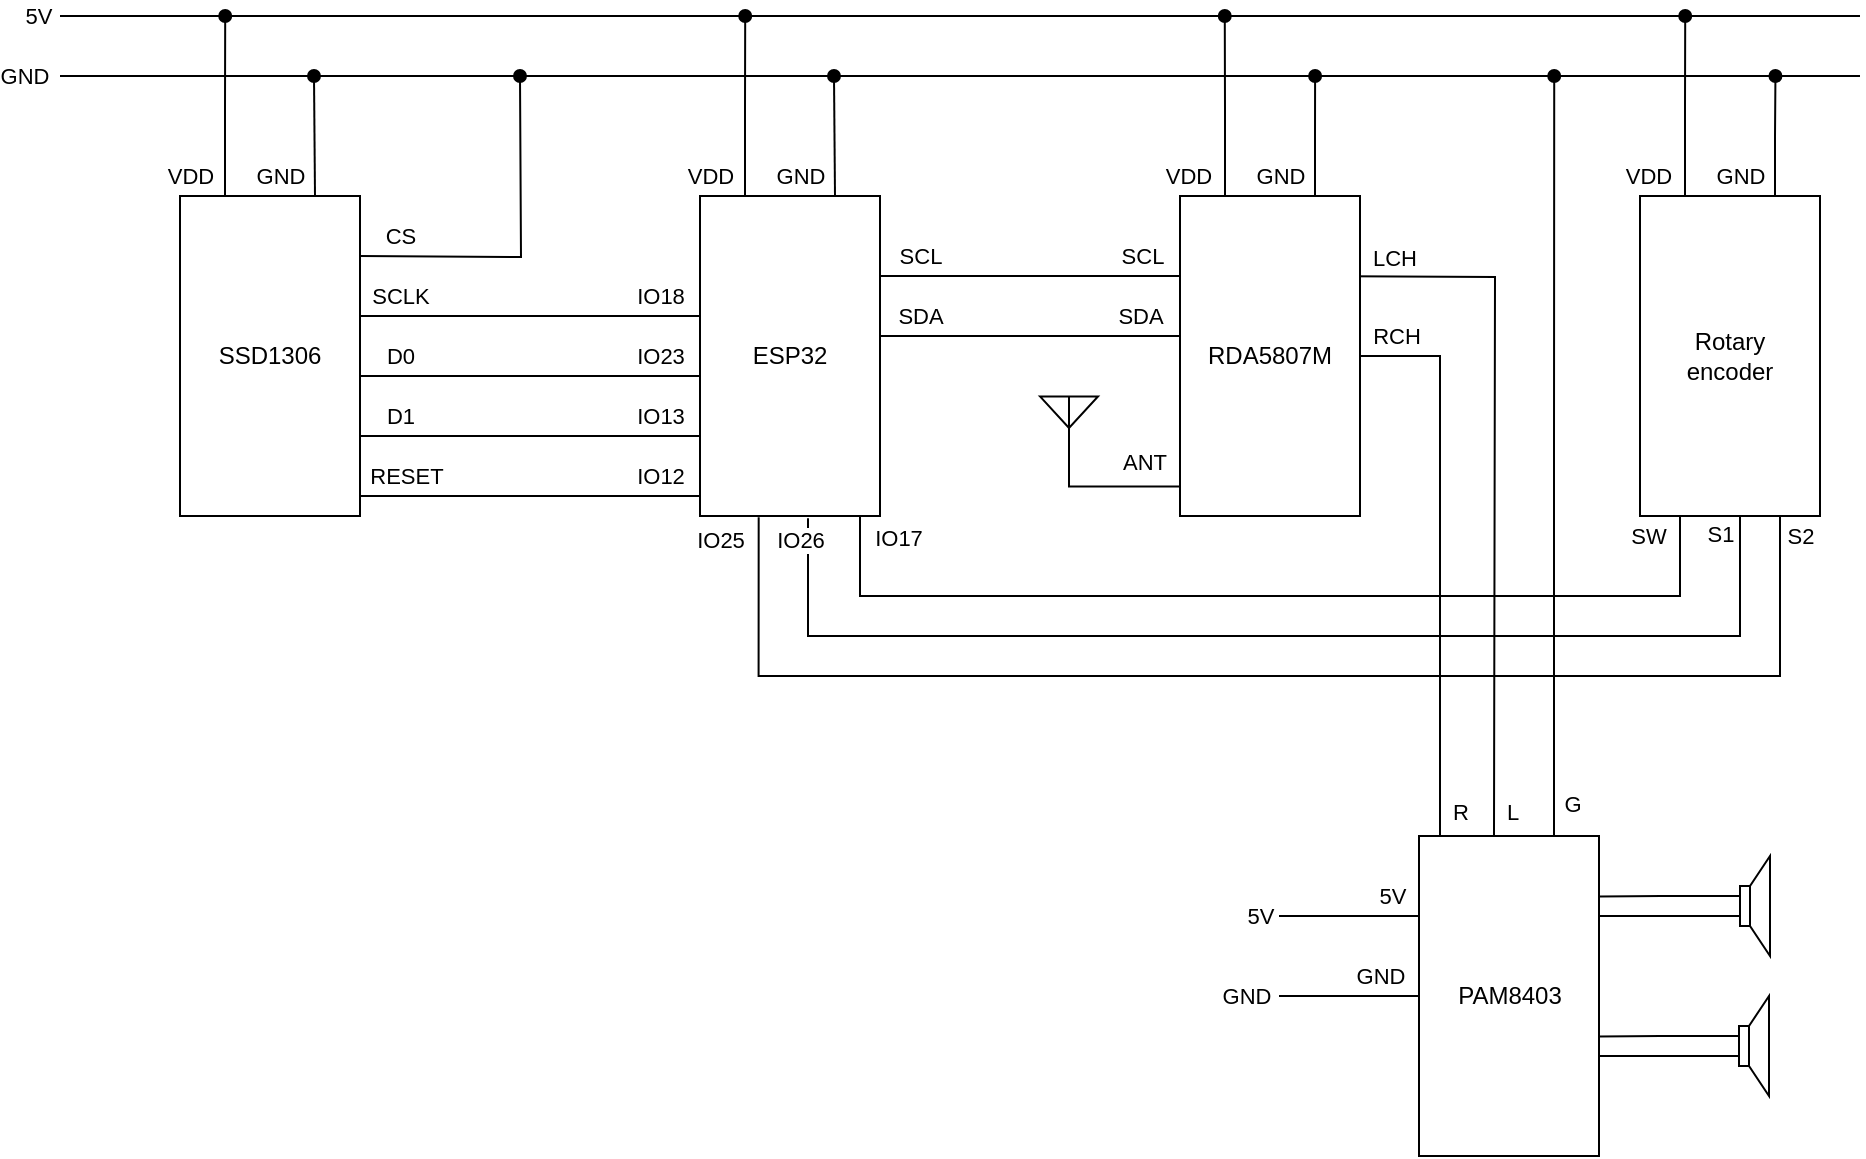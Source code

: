 <mxfile version="25.0.1">
  <diagram name="Page-1" id="G9bG43EFqpQ3Y7QXCxNY">
    <mxGraphModel dx="1145" dy="634" grid="1" gridSize="10" guides="1" tooltips="1" connect="1" arrows="1" fold="1" page="0" pageScale="1" pageWidth="850" pageHeight="1100" math="0" shadow="0">
      <root>
        <mxCell id="0" />
        <mxCell id="1" parent="0" />
        <mxCell id="QPqausGxrlRXdg8KPKXu-4" style="edgeStyle=orthogonalEdgeStyle;rounded=0;orthogonalLoop=1;jettySize=auto;html=1;exitX=1;exitY=0.25;exitDx=0;exitDy=0;entryX=0;entryY=0.25;entryDx=0;entryDy=0;endArrow=none;endFill=0;" edge="1" parent="1" source="QPqausGxrlRXdg8KPKXu-1" target="QPqausGxrlRXdg8KPKXu-2">
          <mxGeometry relative="1" as="geometry" />
        </mxCell>
        <mxCell id="QPqausGxrlRXdg8KPKXu-5" value="SCL" style="edgeLabel;html=1;align=center;verticalAlign=middle;resizable=0;points=[];" vertex="1" connectable="0" parent="QPqausGxrlRXdg8KPKXu-4">
          <mxGeometry x="-0.861" relative="1" as="geometry">
            <mxPoint x="9" y="-10" as="offset" />
          </mxGeometry>
        </mxCell>
        <mxCell id="QPqausGxrlRXdg8KPKXu-13" style="edgeStyle=orthogonalEdgeStyle;rounded=0;orthogonalLoop=1;jettySize=auto;html=1;exitX=0.25;exitY=0;exitDx=0;exitDy=0;endArrow=oval;endFill=1;" edge="1" parent="1" source="QPqausGxrlRXdg8KPKXu-1">
          <mxGeometry relative="1" as="geometry">
            <mxPoint x="522.6" y="150" as="targetPoint" />
          </mxGeometry>
        </mxCell>
        <mxCell id="QPqausGxrlRXdg8KPKXu-19" value="VDD" style="edgeLabel;html=1;align=center;verticalAlign=middle;resizable=0;points=[];" vertex="1" connectable="0" parent="QPqausGxrlRXdg8KPKXu-13">
          <mxGeometry x="-0.783" y="1" relative="1" as="geometry">
            <mxPoint x="-17" as="offset" />
          </mxGeometry>
        </mxCell>
        <mxCell id="QPqausGxrlRXdg8KPKXu-14" style="edgeStyle=orthogonalEdgeStyle;rounded=0;orthogonalLoop=1;jettySize=auto;html=1;exitX=0.75;exitY=0;exitDx=0;exitDy=0;endArrow=oval;endFill=1;" edge="1" parent="1" source="QPqausGxrlRXdg8KPKXu-1">
          <mxGeometry relative="1" as="geometry">
            <mxPoint x="567" y="180" as="targetPoint" />
          </mxGeometry>
        </mxCell>
        <mxCell id="QPqausGxrlRXdg8KPKXu-1" value="ESP32" style="rounded=0;whiteSpace=wrap;html=1;" vertex="1" parent="1">
          <mxGeometry x="500" y="240" width="90" height="160" as="geometry" />
        </mxCell>
        <mxCell id="QPqausGxrlRXdg8KPKXu-17" style="edgeStyle=orthogonalEdgeStyle;rounded=0;orthogonalLoop=1;jettySize=auto;html=1;exitX=0.25;exitY=0;exitDx=0;exitDy=0;endArrow=oval;endFill=1;" edge="1" parent="1" source="QPqausGxrlRXdg8KPKXu-2">
          <mxGeometry relative="1" as="geometry">
            <mxPoint x="762.387" y="150" as="targetPoint" />
          </mxGeometry>
        </mxCell>
        <mxCell id="QPqausGxrlRXdg8KPKXu-18" style="edgeStyle=orthogonalEdgeStyle;rounded=0;orthogonalLoop=1;jettySize=auto;html=1;exitX=0.75;exitY=0;exitDx=0;exitDy=0;endArrow=oval;endFill=1;" edge="1" parent="1" source="QPqausGxrlRXdg8KPKXu-2">
          <mxGeometry relative="1" as="geometry">
            <mxPoint x="807.548" y="180" as="targetPoint" />
          </mxGeometry>
        </mxCell>
        <mxCell id="QPqausGxrlRXdg8KPKXu-74" style="edgeStyle=orthogonalEdgeStyle;rounded=0;orthogonalLoop=1;jettySize=auto;html=1;exitX=1;exitY=0.25;exitDx=0;exitDy=0;entryX=0.75;entryY=0;entryDx=0;entryDy=0;endArrow=none;endFill=0;" edge="1" parent="1">
          <mxGeometry relative="1" as="geometry">
            <mxPoint x="800.0" y="280.0" as="sourcePoint" />
            <mxPoint x="897" y="560" as="targetPoint" />
          </mxGeometry>
        </mxCell>
        <mxCell id="QPqausGxrlRXdg8KPKXu-76" value="LCH" style="edgeLabel;html=1;align=center;verticalAlign=middle;resizable=0;points=[];" vertex="1" connectable="0" parent="QPqausGxrlRXdg8KPKXu-74">
          <mxGeometry x="-0.924" y="1" relative="1" as="geometry">
            <mxPoint y="-9" as="offset" />
          </mxGeometry>
        </mxCell>
        <mxCell id="QPqausGxrlRXdg8KPKXu-80" value="L" style="edgeLabel;html=1;align=center;verticalAlign=middle;resizable=0;points=[];" vertex="1" connectable="0" parent="QPqausGxrlRXdg8KPKXu-74">
          <mxGeometry x="0.942" y="1" relative="1" as="geometry">
            <mxPoint x="8" y="-1" as="offset" />
          </mxGeometry>
        </mxCell>
        <mxCell id="QPqausGxrlRXdg8KPKXu-102" value="LCH" style="edgeLabel;html=1;align=center;verticalAlign=middle;resizable=0;points=[];" vertex="1" connectable="0" parent="QPqausGxrlRXdg8KPKXu-74">
          <mxGeometry x="-0.723" relative="1" as="geometry">
            <mxPoint x="-5" y="-10" as="offset" />
          </mxGeometry>
        </mxCell>
        <mxCell id="QPqausGxrlRXdg8KPKXu-75" style="edgeStyle=orthogonalEdgeStyle;rounded=0;orthogonalLoop=1;jettySize=auto;html=1;exitX=1;exitY=0.5;exitDx=0;exitDy=0;entryX=0.25;entryY=0;entryDx=0;entryDy=0;endArrow=none;endFill=0;" edge="1" parent="1" source="QPqausGxrlRXdg8KPKXu-2" target="QPqausGxrlRXdg8KPKXu-67">
          <mxGeometry relative="1" as="geometry">
            <Array as="points">
              <mxPoint x="870" y="320" />
              <mxPoint x="870" y="560" />
            </Array>
          </mxGeometry>
        </mxCell>
        <mxCell id="QPqausGxrlRXdg8KPKXu-77" value="RCH" style="edgeLabel;html=1;align=center;verticalAlign=middle;resizable=0;points=[];" vertex="1" connectable="0" parent="QPqausGxrlRXdg8KPKXu-75">
          <mxGeometry x="-0.879" relative="1" as="geometry">
            <mxPoint y="-10" as="offset" />
          </mxGeometry>
        </mxCell>
        <mxCell id="QPqausGxrlRXdg8KPKXu-78" value="R" style="edgeLabel;html=1;align=center;verticalAlign=middle;resizable=0;points=[];" vertex="1" connectable="0" parent="QPqausGxrlRXdg8KPKXu-75">
          <mxGeometry x="0.925" y="2" relative="1" as="geometry">
            <mxPoint x="9" y="-10" as="offset" />
          </mxGeometry>
        </mxCell>
        <mxCell id="QPqausGxrlRXdg8KPKXu-2" value="RDA5807M" style="rounded=0;whiteSpace=wrap;html=1;" vertex="1" parent="1">
          <mxGeometry x="740" y="240" width="90" height="160" as="geometry" />
        </mxCell>
        <mxCell id="QPqausGxrlRXdg8KPKXu-6" style="edgeStyle=orthogonalEdgeStyle;rounded=0;orthogonalLoop=1;jettySize=auto;html=1;exitX=1;exitY=0.25;exitDx=0;exitDy=0;entryX=0;entryY=0.25;entryDx=0;entryDy=0;endArrow=none;endFill=0;" edge="1" parent="1">
          <mxGeometry relative="1" as="geometry">
            <mxPoint x="590" y="310" as="sourcePoint" />
            <mxPoint x="740" y="310" as="targetPoint" />
          </mxGeometry>
        </mxCell>
        <mxCell id="QPqausGxrlRXdg8KPKXu-7" value="SDA" style="edgeLabel;html=1;align=center;verticalAlign=middle;resizable=0;points=[];" vertex="1" connectable="0" parent="QPqausGxrlRXdg8KPKXu-6">
          <mxGeometry x="-0.861" relative="1" as="geometry">
            <mxPoint x="9" y="-10" as="offset" />
          </mxGeometry>
        </mxCell>
        <mxCell id="QPqausGxrlRXdg8KPKXu-8" value="SCL" style="edgeLabel;html=1;align=center;verticalAlign=middle;resizable=0;points=[];" vertex="1" connectable="0" parent="1">
          <mxGeometry x="720.996" y="270.0" as="geometry" />
        </mxCell>
        <mxCell id="QPqausGxrlRXdg8KPKXu-9" value="SDA" style="edgeLabel;html=1;align=center;verticalAlign=middle;resizable=0;points=[];" vertex="1" connectable="0" parent="1">
          <mxGeometry x="719.996" y="300.0" as="geometry" />
        </mxCell>
        <mxCell id="QPqausGxrlRXdg8KPKXu-10" value="" style="endArrow=none;html=1;rounded=0;" edge="1" parent="1">
          <mxGeometry width="50" height="50" relative="1" as="geometry">
            <mxPoint x="180" y="180" as="sourcePoint" />
            <mxPoint x="1080" y="180" as="targetPoint" />
          </mxGeometry>
        </mxCell>
        <mxCell id="QPqausGxrlRXdg8KPKXu-12" value="" style="endArrow=none;html=1;rounded=0;" edge="1" parent="1">
          <mxGeometry width="50" height="50" relative="1" as="geometry">
            <mxPoint x="180" y="150" as="sourcePoint" />
            <mxPoint x="1080" y="150" as="targetPoint" />
          </mxGeometry>
        </mxCell>
        <mxCell id="QPqausGxrlRXdg8KPKXu-47" value="5V" style="edgeLabel;html=1;align=center;verticalAlign=middle;resizable=0;points=[];" vertex="1" connectable="0" parent="QPqausGxrlRXdg8KPKXu-12">
          <mxGeometry x="-0.986" y="1" relative="1" as="geometry">
            <mxPoint x="-18" y="1" as="offset" />
          </mxGeometry>
        </mxCell>
        <mxCell id="QPqausGxrlRXdg8KPKXu-20" value="GND" style="edgeLabel;html=1;align=center;verticalAlign=middle;resizable=0;points=[];" vertex="1" connectable="0" parent="1">
          <mxGeometry x="550.004" y="230.002" as="geometry" />
        </mxCell>
        <mxCell id="QPqausGxrlRXdg8KPKXu-21" value="VDD" style="edgeLabel;html=1;align=center;verticalAlign=middle;resizable=0;points=[];" vertex="1" connectable="0" parent="1">
          <mxGeometry x="744.004" y="230.002" as="geometry" />
        </mxCell>
        <mxCell id="QPqausGxrlRXdg8KPKXu-22" value="GND" style="edgeLabel;html=1;align=center;verticalAlign=middle;resizable=0;points=[];" vertex="1" connectable="0" parent="1">
          <mxGeometry x="789.504" y="230.002" as="geometry" />
        </mxCell>
        <mxCell id="QPqausGxrlRXdg8KPKXu-24" style="edgeStyle=orthogonalEdgeStyle;rounded=0;orthogonalLoop=1;jettySize=auto;html=1;exitX=0.25;exitY=0;exitDx=0;exitDy=0;endArrow=oval;endFill=1;" edge="1" parent="1" source="QPqausGxrlRXdg8KPKXu-27">
          <mxGeometry relative="1" as="geometry">
            <mxPoint x="262.6" y="150" as="targetPoint" />
          </mxGeometry>
        </mxCell>
        <mxCell id="QPqausGxrlRXdg8KPKXu-25" value="VDD" style="edgeLabel;html=1;align=center;verticalAlign=middle;resizable=0;points=[];" vertex="1" connectable="0" parent="QPqausGxrlRXdg8KPKXu-24">
          <mxGeometry x="-0.783" y="1" relative="1" as="geometry">
            <mxPoint x="-17" as="offset" />
          </mxGeometry>
        </mxCell>
        <mxCell id="QPqausGxrlRXdg8KPKXu-26" style="edgeStyle=orthogonalEdgeStyle;rounded=0;orthogonalLoop=1;jettySize=auto;html=1;exitX=0.75;exitY=0;exitDx=0;exitDy=0;endArrow=oval;endFill=1;" edge="1" parent="1" source="QPqausGxrlRXdg8KPKXu-27">
          <mxGeometry relative="1" as="geometry">
            <mxPoint x="307" y="180" as="targetPoint" />
          </mxGeometry>
        </mxCell>
        <mxCell id="QPqausGxrlRXdg8KPKXu-30" style="edgeStyle=orthogonalEdgeStyle;rounded=0;orthogonalLoop=1;jettySize=auto;html=1;exitX=1;exitY=0.25;exitDx=0;exitDy=0;entryX=0;entryY=0.25;entryDx=0;entryDy=0;endArrow=none;endFill=0;" edge="1" parent="1">
          <mxGeometry relative="1" as="geometry">
            <mxPoint x="330" y="300" as="sourcePoint" />
            <mxPoint x="500" y="300" as="targetPoint" />
          </mxGeometry>
        </mxCell>
        <mxCell id="QPqausGxrlRXdg8KPKXu-31" value="SCLK" style="edgeLabel;html=1;align=center;verticalAlign=middle;resizable=0;points=[];" vertex="1" connectable="0" parent="QPqausGxrlRXdg8KPKXu-30">
          <mxGeometry x="-0.849" y="-1" relative="1" as="geometry">
            <mxPoint x="7" y="-11" as="offset" />
          </mxGeometry>
        </mxCell>
        <mxCell id="QPqausGxrlRXdg8KPKXu-27" value="SSD1306" style="rounded=0;whiteSpace=wrap;html=1;" vertex="1" parent="1">
          <mxGeometry x="240" y="240" width="90" height="160" as="geometry" />
        </mxCell>
        <mxCell id="QPqausGxrlRXdg8KPKXu-29" value="GND" style="edgeLabel;html=1;align=center;verticalAlign=middle;resizable=0;points=[];" vertex="1" connectable="0" parent="1">
          <mxGeometry x="290.004" y="230.002" as="geometry" />
        </mxCell>
        <mxCell id="QPqausGxrlRXdg8KPKXu-32" value="IO18" style="edgeLabel;html=1;align=center;verticalAlign=middle;resizable=0;points=[];" vertex="1" connectable="0" parent="1">
          <mxGeometry x="480.003" y="290" as="geometry" />
        </mxCell>
        <mxCell id="QPqausGxrlRXdg8KPKXu-33" style="edgeStyle=orthogonalEdgeStyle;rounded=0;orthogonalLoop=1;jettySize=auto;html=1;exitX=1;exitY=0.25;exitDx=0;exitDy=0;entryX=0;entryY=0.25;entryDx=0;entryDy=0;endArrow=none;endFill=0;" edge="1" parent="1">
          <mxGeometry relative="1" as="geometry">
            <mxPoint x="330" y="330" as="sourcePoint" />
            <mxPoint x="500" y="330" as="targetPoint" />
          </mxGeometry>
        </mxCell>
        <mxCell id="QPqausGxrlRXdg8KPKXu-34" value="D0" style="edgeLabel;html=1;align=center;verticalAlign=middle;resizable=0;points=[];" vertex="1" connectable="0" parent="QPqausGxrlRXdg8KPKXu-33">
          <mxGeometry x="-0.849" y="-1" relative="1" as="geometry">
            <mxPoint x="7" y="-11" as="offset" />
          </mxGeometry>
        </mxCell>
        <mxCell id="QPqausGxrlRXdg8KPKXu-35" value="IO23" style="edgeLabel;html=1;align=center;verticalAlign=middle;resizable=0;points=[];" vertex="1" connectable="0" parent="1">
          <mxGeometry x="480.003" y="320" as="geometry" />
        </mxCell>
        <mxCell id="QPqausGxrlRXdg8KPKXu-36" style="edgeStyle=orthogonalEdgeStyle;rounded=0;orthogonalLoop=1;jettySize=auto;html=1;exitX=1;exitY=0.25;exitDx=0;exitDy=0;entryX=0;entryY=0.25;entryDx=0;entryDy=0;endArrow=none;endFill=0;" edge="1" parent="1">
          <mxGeometry relative="1" as="geometry">
            <mxPoint x="330" y="360" as="sourcePoint" />
            <mxPoint x="500" y="360" as="targetPoint" />
          </mxGeometry>
        </mxCell>
        <mxCell id="QPqausGxrlRXdg8KPKXu-37" value="D1" style="edgeLabel;html=1;align=center;verticalAlign=middle;resizable=0;points=[];" vertex="1" connectable="0" parent="QPqausGxrlRXdg8KPKXu-36">
          <mxGeometry x="-0.849" y="-1" relative="1" as="geometry">
            <mxPoint x="7" y="-11" as="offset" />
          </mxGeometry>
        </mxCell>
        <mxCell id="QPqausGxrlRXdg8KPKXu-38" value="IO13" style="edgeLabel;html=1;align=center;verticalAlign=middle;resizable=0;points=[];" vertex="1" connectable="0" parent="1">
          <mxGeometry x="480.003" y="350" as="geometry" />
        </mxCell>
        <mxCell id="QPqausGxrlRXdg8KPKXu-39" style="edgeStyle=orthogonalEdgeStyle;rounded=0;orthogonalLoop=1;jettySize=auto;html=1;exitX=1;exitY=0.25;exitDx=0;exitDy=0;entryX=0;entryY=0.25;entryDx=0;entryDy=0;endArrow=none;endFill=0;" edge="1" parent="1">
          <mxGeometry relative="1" as="geometry">
            <mxPoint x="330" y="390" as="sourcePoint" />
            <mxPoint x="500" y="390" as="targetPoint" />
          </mxGeometry>
        </mxCell>
        <mxCell id="QPqausGxrlRXdg8KPKXu-40" value="RESET" style="edgeLabel;html=1;align=center;verticalAlign=middle;resizable=0;points=[];" vertex="1" connectable="0" parent="QPqausGxrlRXdg8KPKXu-39">
          <mxGeometry x="-0.849" y="-1" relative="1" as="geometry">
            <mxPoint x="10" y="-11" as="offset" />
          </mxGeometry>
        </mxCell>
        <mxCell id="QPqausGxrlRXdg8KPKXu-41" value="IO12" style="edgeLabel;html=1;align=center;verticalAlign=middle;resizable=0;points=[];" vertex="1" connectable="0" parent="1">
          <mxGeometry x="480.003" y="380" as="geometry" />
        </mxCell>
        <mxCell id="QPqausGxrlRXdg8KPKXu-45" style="edgeStyle=orthogonalEdgeStyle;rounded=0;orthogonalLoop=1;jettySize=auto;html=1;exitX=1;exitY=0.25;exitDx=0;exitDy=0;endArrow=oval;endFill=1;" edge="1" parent="1">
          <mxGeometry relative="1" as="geometry">
            <mxPoint x="330" y="270" as="sourcePoint" />
            <mxPoint x="410" y="180" as="targetPoint" />
          </mxGeometry>
        </mxCell>
        <mxCell id="QPqausGxrlRXdg8KPKXu-46" value="CS" style="edgeLabel;html=1;align=center;verticalAlign=middle;resizable=0;points=[];" vertex="1" connectable="0" parent="QPqausGxrlRXdg8KPKXu-45">
          <mxGeometry x="-0.849" y="-1" relative="1" as="geometry">
            <mxPoint x="7" y="-11" as="offset" />
          </mxGeometry>
        </mxCell>
        <mxCell id="QPqausGxrlRXdg8KPKXu-48" value="GND" style="edgeLabel;html=1;align=center;verticalAlign=middle;resizable=0;points=[];" vertex="1" connectable="0" parent="1">
          <mxGeometry x="162.001" y="180" as="geometry" />
        </mxCell>
        <mxCell id="QPqausGxrlRXdg8KPKXu-50" style="edgeStyle=orthogonalEdgeStyle;rounded=0;orthogonalLoop=1;jettySize=auto;html=1;entryX=0.595;entryY=1.007;entryDx=0;entryDy=0;endArrow=none;endFill=0;entryPerimeter=0;" edge="1" parent="1" source="QPqausGxrlRXdg8KPKXu-49" target="QPqausGxrlRXdg8KPKXu-1">
          <mxGeometry relative="1" as="geometry">
            <Array as="points">
              <mxPoint x="1020" y="460" />
              <mxPoint x="554" y="460" />
              <mxPoint x="554" y="401" />
            </Array>
          </mxGeometry>
        </mxCell>
        <mxCell id="QPqausGxrlRXdg8KPKXu-61" value="S1" style="edgeLabel;html=1;align=center;verticalAlign=middle;resizable=0;points=[];" vertex="1" connectable="0" parent="QPqausGxrlRXdg8KPKXu-50">
          <mxGeometry x="-0.971" y="1" relative="1" as="geometry">
            <mxPoint x="-11" as="offset" />
          </mxGeometry>
        </mxCell>
        <mxCell id="QPqausGxrlRXdg8KPKXu-56" style="edgeStyle=orthogonalEdgeStyle;rounded=0;orthogonalLoop=1;jettySize=auto;html=1;exitX=0.25;exitY=0;exitDx=0;exitDy=0;endArrow=oval;endFill=1;" edge="1" parent="1" source="QPqausGxrlRXdg8KPKXu-49">
          <mxGeometry relative="1" as="geometry">
            <mxPoint x="992.605" y="150" as="targetPoint" />
          </mxGeometry>
        </mxCell>
        <mxCell id="QPqausGxrlRXdg8KPKXu-58" style="edgeStyle=orthogonalEdgeStyle;rounded=0;orthogonalLoop=1;jettySize=auto;html=1;exitX=0.75;exitY=0;exitDx=0;exitDy=0;endArrow=oval;endFill=1;" edge="1" parent="1" source="QPqausGxrlRXdg8KPKXu-49">
          <mxGeometry relative="1" as="geometry">
            <mxPoint x="1037.721" y="180" as="targetPoint" />
          </mxGeometry>
        </mxCell>
        <mxCell id="QPqausGxrlRXdg8KPKXu-49" value="&lt;div&gt;Rotary&lt;/div&gt;&lt;div&gt;encoder&lt;br&gt;&lt;/div&gt;" style="rounded=0;whiteSpace=wrap;html=1;" vertex="1" parent="1">
          <mxGeometry x="970" y="240" width="90" height="160" as="geometry" />
        </mxCell>
        <mxCell id="QPqausGxrlRXdg8KPKXu-51" style="edgeStyle=orthogonalEdgeStyle;rounded=0;orthogonalLoop=1;jettySize=auto;html=1;entryX=0.326;entryY=1.004;entryDx=0;entryDy=0;entryPerimeter=0;endArrow=none;endFill=0;" edge="1" parent="1" source="QPqausGxrlRXdg8KPKXu-49" target="QPqausGxrlRXdg8KPKXu-1">
          <mxGeometry relative="1" as="geometry">
            <Array as="points">
              <mxPoint x="1040" y="480" />
              <mxPoint x="529" y="480" />
            </Array>
          </mxGeometry>
        </mxCell>
        <mxCell id="QPqausGxrlRXdg8KPKXu-63" value="IO17" style="edgeLabel;html=1;align=center;verticalAlign=middle;resizable=0;points=[];" vertex="1" connectable="0" parent="QPqausGxrlRXdg8KPKXu-51">
          <mxGeometry x="0.965" y="1" relative="1" as="geometry">
            <mxPoint x="70" y="-1" as="offset" />
          </mxGeometry>
        </mxCell>
        <mxCell id="QPqausGxrlRXdg8KPKXu-54" value="VDD" style="edgeLabel;html=1;align=center;verticalAlign=middle;resizable=0;points=[];" vertex="1" connectable="0" parent="1">
          <mxGeometry x="974.004" y="230.002" as="geometry" />
        </mxCell>
        <mxCell id="QPqausGxrlRXdg8KPKXu-55" value="GND" style="edgeLabel;html=1;align=center;verticalAlign=middle;resizable=0;points=[];" vertex="1" connectable="0" parent="1">
          <mxGeometry x="1019.504" y="230.002" as="geometry" />
        </mxCell>
        <mxCell id="QPqausGxrlRXdg8KPKXu-59" style="edgeStyle=orthogonalEdgeStyle;rounded=0;orthogonalLoop=1;jettySize=auto;html=1;entryX=0.75;entryY=1;entryDx=0;entryDy=0;endArrow=none;endFill=0;" edge="1" parent="1">
          <mxGeometry relative="1" as="geometry">
            <mxPoint x="1012.98" y="400" as="sourcePoint" />
            <mxPoint x="580.98" y="400" as="targetPoint" />
            <Array as="points">
              <mxPoint x="990" y="400" />
              <mxPoint x="990" y="440" />
              <mxPoint x="580" y="440" />
              <mxPoint x="580" y="400" />
            </Array>
          </mxGeometry>
        </mxCell>
        <mxCell id="QPqausGxrlRXdg8KPKXu-60" value="SW" style="edgeLabel;html=1;align=center;verticalAlign=middle;resizable=0;points=[];" vertex="1" connectable="0" parent="QPqausGxrlRXdg8KPKXu-59">
          <mxGeometry x="-0.856" y="1" relative="1" as="geometry">
            <mxPoint x="-17" y="-4" as="offset" />
          </mxGeometry>
        </mxCell>
        <mxCell id="QPqausGxrlRXdg8KPKXu-62" value="S2" style="edgeLabel;html=1;align=center;verticalAlign=middle;resizable=0;points=[];" vertex="1" connectable="0" parent="1">
          <mxGeometry x="1050" y="410.002" as="geometry" />
        </mxCell>
        <mxCell id="QPqausGxrlRXdg8KPKXu-64" value="IO25" style="edgeLabel;html=1;align=center;verticalAlign=middle;resizable=0;points=[];" vertex="1" connectable="0" parent="1">
          <mxGeometry x="510.005" y="412.003" as="geometry" />
        </mxCell>
        <mxCell id="QPqausGxrlRXdg8KPKXu-65" value="IO26" style="edgeLabel;html=1;align=center;verticalAlign=middle;resizable=0;points=[];" vertex="1" connectable="0" parent="1">
          <mxGeometry x="550.005" y="412.003" as="geometry">
            <mxPoint as="offset" />
          </mxGeometry>
        </mxCell>
        <mxCell id="QPqausGxrlRXdg8KPKXu-72" style="edgeStyle=orthogonalEdgeStyle;rounded=0;orthogonalLoop=1;jettySize=auto;html=1;exitX=0;exitY=0.25;exitDx=0;exitDy=0;endArrow=none;endFill=0;" edge="1" parent="1" source="QPqausGxrlRXdg8KPKXu-67">
          <mxGeometry relative="1" as="geometry">
            <mxPoint x="789.5" y="600" as="targetPoint" />
          </mxGeometry>
        </mxCell>
        <mxCell id="QPqausGxrlRXdg8KPKXu-81" value="5V" style="edgeLabel;html=1;align=center;verticalAlign=middle;resizable=0;points=[];" vertex="1" connectable="0" parent="QPqausGxrlRXdg8KPKXu-72">
          <mxGeometry x="0.769" y="-2" relative="1" as="geometry">
            <mxPoint x="-18" y="2" as="offset" />
          </mxGeometry>
        </mxCell>
        <mxCell id="QPqausGxrlRXdg8KPKXu-83" value="5V" style="edgeLabel;html=1;align=center;verticalAlign=middle;resizable=0;points=[];" vertex="1" connectable="0" parent="QPqausGxrlRXdg8KPKXu-72">
          <mxGeometry x="-0.617" relative="1" as="geometry">
            <mxPoint y="-10" as="offset" />
          </mxGeometry>
        </mxCell>
        <mxCell id="QPqausGxrlRXdg8KPKXu-73" style="edgeStyle=orthogonalEdgeStyle;rounded=0;orthogonalLoop=1;jettySize=auto;html=1;exitX=0;exitY=0.5;exitDx=0;exitDy=0;endArrow=none;endFill=0;" edge="1" parent="1" source="QPqausGxrlRXdg8KPKXu-67">
          <mxGeometry relative="1" as="geometry">
            <mxPoint x="789.5" y="640" as="targetPoint" />
          </mxGeometry>
        </mxCell>
        <mxCell id="QPqausGxrlRXdg8KPKXu-82" value="GND" style="edgeLabel;html=1;align=center;verticalAlign=middle;resizable=0;points=[];" vertex="1" connectable="0" parent="QPqausGxrlRXdg8KPKXu-73">
          <mxGeometry x="0.659" y="-2" relative="1" as="geometry">
            <mxPoint x="-29" y="2" as="offset" />
          </mxGeometry>
        </mxCell>
        <mxCell id="QPqausGxrlRXdg8KPKXu-84" style="edgeStyle=orthogonalEdgeStyle;rounded=0;orthogonalLoop=1;jettySize=auto;html=1;exitX=0.75;exitY=0;exitDx=0;exitDy=0;endArrow=oval;endFill=1;" edge="1" parent="1" source="QPqausGxrlRXdg8KPKXu-67">
          <mxGeometry relative="1" as="geometry">
            <mxPoint x="927.111" y="180.001" as="targetPoint" />
            <mxPoint x="927" y="563.89" as="sourcePoint" />
          </mxGeometry>
        </mxCell>
        <mxCell id="QPqausGxrlRXdg8KPKXu-85" value="G" style="edgeLabel;html=1;align=center;verticalAlign=middle;resizable=0;points=[];" vertex="1" connectable="0" parent="QPqausGxrlRXdg8KPKXu-84">
          <mxGeometry x="-0.917" relative="1" as="geometry">
            <mxPoint x="9" as="offset" />
          </mxGeometry>
        </mxCell>
        <mxCell id="QPqausGxrlRXdg8KPKXu-67" value="PAM8403" style="rounded=0;whiteSpace=wrap;html=1;" vertex="1" parent="1">
          <mxGeometry x="859.5" y="560" width="90" height="160" as="geometry" />
        </mxCell>
        <mxCell id="QPqausGxrlRXdg8KPKXu-86" value="GND" style="edgeLabel;html=1;align=center;verticalAlign=middle;resizable=0;points=[];" vertex="1" connectable="0" parent="1">
          <mxGeometry x="839.997" y="630.002" as="geometry" />
        </mxCell>
        <mxCell id="QPqausGxrlRXdg8KPKXu-88" style="edgeStyle=orthogonalEdgeStyle;rounded=0;orthogonalLoop=1;jettySize=auto;html=1;exitX=0;exitY=0.4;exitDx=0;exitDy=0;exitPerimeter=0;endArrow=none;endFill=0;" edge="1" parent="1" source="QPqausGxrlRXdg8KPKXu-87">
          <mxGeometry relative="1" as="geometry">
            <mxPoint x="950" y="590.222" as="targetPoint" />
          </mxGeometry>
        </mxCell>
        <mxCell id="QPqausGxrlRXdg8KPKXu-89" style="edgeStyle=orthogonalEdgeStyle;rounded=0;orthogonalLoop=1;jettySize=auto;html=1;exitX=0;exitY=0.6;exitDx=0;exitDy=0;exitPerimeter=0;entryX=1;entryY=0.25;entryDx=0;entryDy=0;endArrow=none;endFill=0;" edge="1" parent="1" source="QPqausGxrlRXdg8KPKXu-87" target="QPqausGxrlRXdg8KPKXu-67">
          <mxGeometry relative="1" as="geometry" />
        </mxCell>
        <mxCell id="QPqausGxrlRXdg8KPKXu-87" value="" style="pointerEvents=1;verticalLabelPosition=bottom;shadow=0;dashed=0;align=center;html=1;verticalAlign=top;shape=mxgraph.electrical.electro-mechanical.loudspeaker;" vertex="1" parent="1">
          <mxGeometry x="1010" y="570" width="25" height="50" as="geometry" />
        </mxCell>
        <mxCell id="QPqausGxrlRXdg8KPKXu-91" style="edgeStyle=orthogonalEdgeStyle;rounded=0;orthogonalLoop=1;jettySize=auto;html=1;exitX=0;exitY=0.4;exitDx=0;exitDy=0;exitPerimeter=0;endArrow=none;endFill=0;" edge="1" parent="1" source="QPqausGxrlRXdg8KPKXu-93">
          <mxGeometry relative="1" as="geometry">
            <mxPoint x="949.5" y="660.222" as="targetPoint" />
          </mxGeometry>
        </mxCell>
        <mxCell id="QPqausGxrlRXdg8KPKXu-92" style="edgeStyle=orthogonalEdgeStyle;rounded=0;orthogonalLoop=1;jettySize=auto;html=1;exitX=0;exitY=0.6;exitDx=0;exitDy=0;exitPerimeter=0;entryX=1;entryY=0.25;entryDx=0;entryDy=0;endArrow=none;endFill=0;" edge="1" parent="1" source="QPqausGxrlRXdg8KPKXu-93">
          <mxGeometry relative="1" as="geometry">
            <mxPoint x="949.5" y="670" as="targetPoint" />
          </mxGeometry>
        </mxCell>
        <mxCell id="QPqausGxrlRXdg8KPKXu-93" value="" style="pointerEvents=1;verticalLabelPosition=bottom;shadow=0;dashed=0;align=center;html=1;verticalAlign=top;shape=mxgraph.electrical.electro-mechanical.loudspeaker;" vertex="1" parent="1">
          <mxGeometry x="1009.5" y="640" width="25" height="50" as="geometry" />
        </mxCell>
        <mxCell id="QPqausGxrlRXdg8KPKXu-96" value="" style="verticalLabelPosition=bottom;shadow=0;dashed=0;align=center;html=1;verticalAlign=top;shape=mxgraph.electrical.radio.aerial_-_antenna_2;" vertex="1" parent="1">
          <mxGeometry x="670" y="340" width="29" height="40" as="geometry" />
        </mxCell>
        <mxCell id="QPqausGxrlRXdg8KPKXu-98" style="edgeStyle=orthogonalEdgeStyle;rounded=0;orthogonalLoop=1;jettySize=auto;html=1;entryX=0;entryY=0.908;entryDx=0;entryDy=0;entryPerimeter=0;endArrow=none;endFill=0;" edge="1" parent="1" source="QPqausGxrlRXdg8KPKXu-96" target="QPqausGxrlRXdg8KPKXu-2">
          <mxGeometry relative="1" as="geometry">
            <Array as="points">
              <mxPoint x="685" y="385" />
            </Array>
          </mxGeometry>
        </mxCell>
        <mxCell id="QPqausGxrlRXdg8KPKXu-99" value="ANT" style="edgeLabel;html=1;align=center;verticalAlign=middle;resizable=0;points=[];" vertex="1" connectable="0" parent="QPqausGxrlRXdg8KPKXu-98">
          <mxGeometry x="0.661" relative="1" as="geometry">
            <mxPoint x="-8" y="-13" as="offset" />
          </mxGeometry>
        </mxCell>
      </root>
    </mxGraphModel>
  </diagram>
</mxfile>
